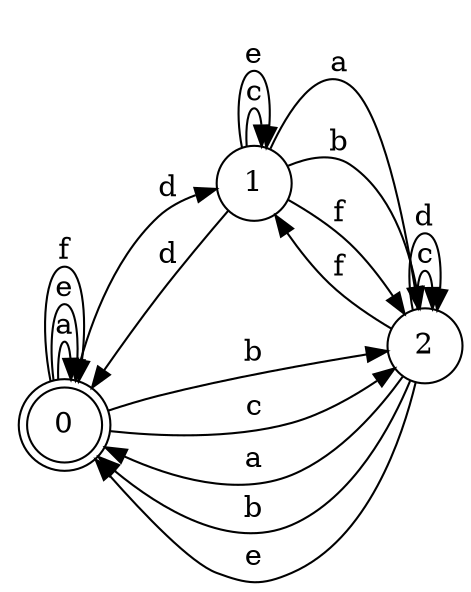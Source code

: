 digraph n3_6 {
__start0 [label="" shape="none"];

rankdir=LR;
size="8,5";

s0 [style="rounded,filled", color="black", fillcolor="white" shape="doublecircle", label="0"];
s1 [style="filled", color="black", fillcolor="white" shape="circle", label="1"];
s2 [style="filled", color="black", fillcolor="white" shape="circle", label="2"];
s0 -> s0 [label="a"];
s0 -> s2 [label="b"];
s0 -> s2 [label="c"];
s0 -> s1 [label="d"];
s0 -> s0 [label="e"];
s0 -> s0 [label="f"];
s1 -> s2 [label="a"];
s1 -> s2 [label="b"];
s1 -> s1 [label="c"];
s1 -> s0 [label="d"];
s1 -> s1 [label="e"];
s1 -> s2 [label="f"];
s2 -> s0 [label="a"];
s2 -> s0 [label="b"];
s2 -> s2 [label="c"];
s2 -> s2 [label="d"];
s2 -> s0 [label="e"];
s2 -> s1 [label="f"];

}